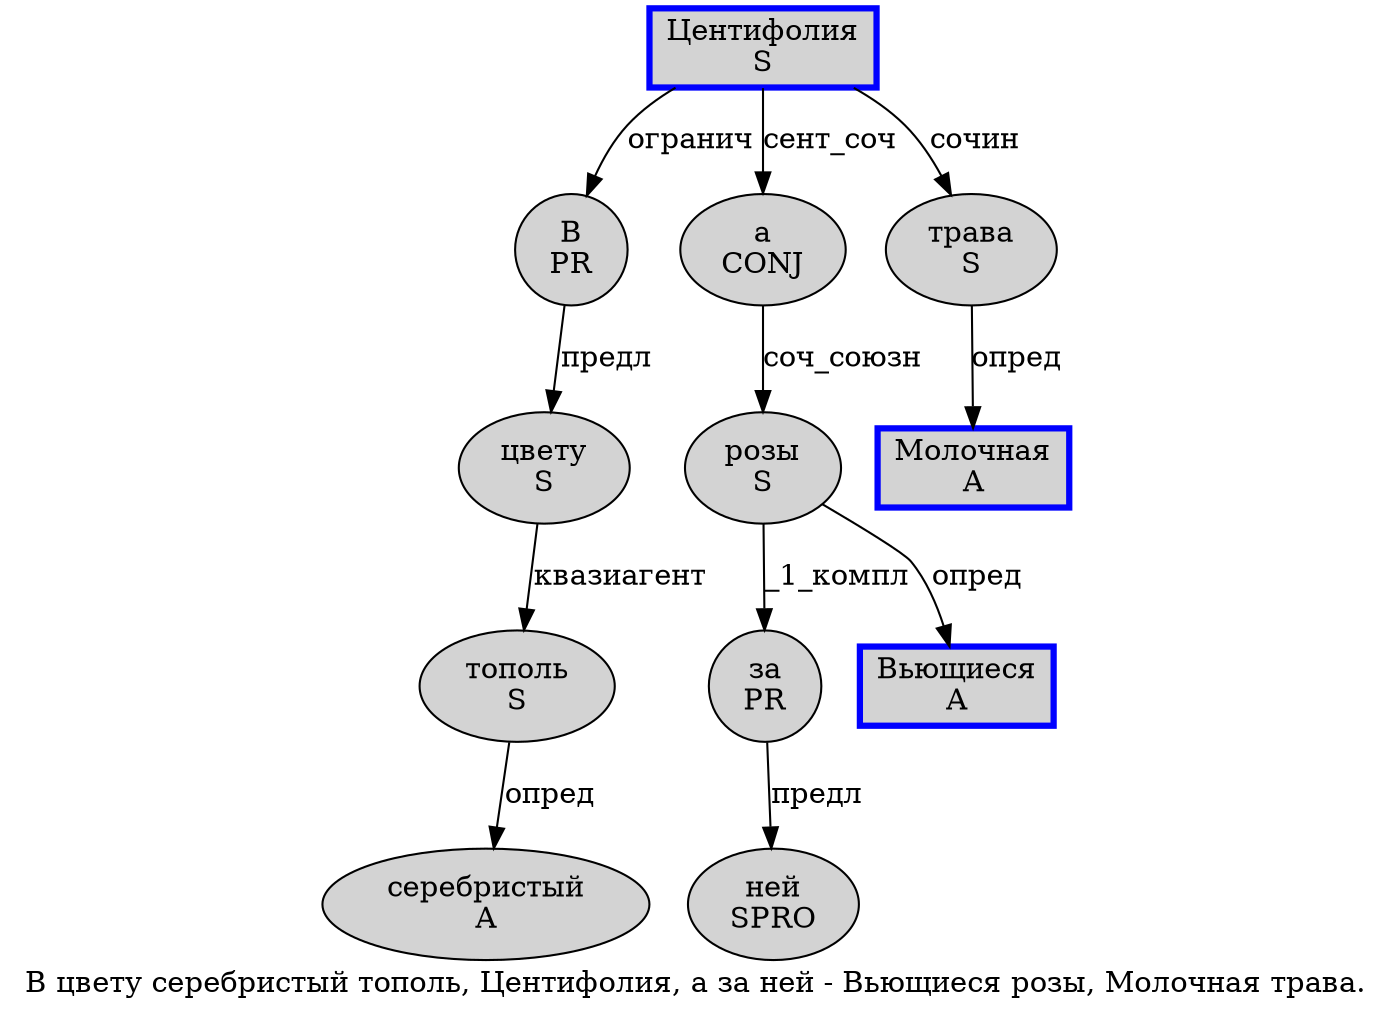 digraph SENTENCE_1978 {
	graph [label="В цвету серебристый тополь, Центифолия, а за ней - Вьющиеся розы, Молочная трава."]
	node [style=filled]
		0 [label="В
PR" color="" fillcolor=lightgray penwidth=1 shape=ellipse]
		1 [label="цвету
S" color="" fillcolor=lightgray penwidth=1 shape=ellipse]
		2 [label="серебристый
A" color="" fillcolor=lightgray penwidth=1 shape=ellipse]
		3 [label="тополь
S" color="" fillcolor=lightgray penwidth=1 shape=ellipse]
		5 [label="Центифолия
S" color=blue fillcolor=lightgray penwidth=3 shape=box]
		7 [label="а
CONJ" color="" fillcolor=lightgray penwidth=1 shape=ellipse]
		8 [label="за
PR" color="" fillcolor=lightgray penwidth=1 shape=ellipse]
		9 [label="ней
SPRO" color="" fillcolor=lightgray penwidth=1 shape=ellipse]
		11 [label="Вьющиеся
A" color=blue fillcolor=lightgray penwidth=3 shape=box]
		12 [label="розы
S" color="" fillcolor=lightgray penwidth=1 shape=ellipse]
		14 [label="Молочная
A" color=blue fillcolor=lightgray penwidth=3 shape=box]
		15 [label="трава
S" color="" fillcolor=lightgray penwidth=1 shape=ellipse]
			0 -> 1 [label="предл"]
			1 -> 3 [label="квазиагент"]
			8 -> 9 [label="предл"]
			5 -> 0 [label="огранич"]
			5 -> 7 [label="сент_соч"]
			5 -> 15 [label="сочин"]
			15 -> 14 [label="опред"]
			7 -> 12 [label="соч_союзн"]
			12 -> 8 [label="_1_компл"]
			12 -> 11 [label="опред"]
			3 -> 2 [label="опред"]
}